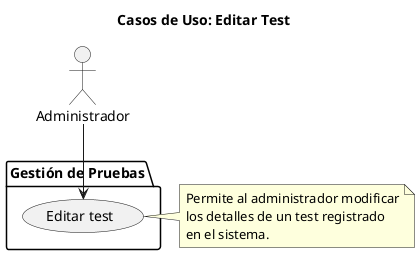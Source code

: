 @startuml
title Casos de Uso: Editar Test

actor Administrador

folder "Gestión de Pruebas" as Pruebas {
    Administrador --> (Editar test)
}

note right of (Editar test)
    Permite al administrador modificar
    los detalles de un test registrado
    en el sistema.
end note
@enduml

